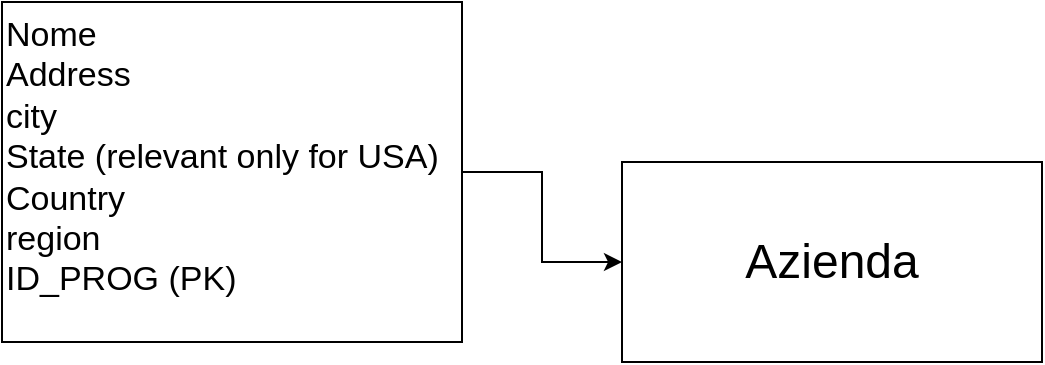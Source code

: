 <mxfile version="15.7.3" type="device"><diagram id="JfaGgTtj0OYk9Wliw-nd" name="Pagina-1"><mxGraphModel dx="1038" dy="641" grid="1" gridSize="10" guides="1" tooltips="1" connect="1" arrows="1" fold="1" page="1" pageScale="1" pageWidth="1169" pageHeight="827" math="0" shadow="0"><root><mxCell id="0"/><mxCell id="1" parent="0"/><mxCell id="40npYL84uznIqUC5Pxym-1" value="Azienda" style="rounded=0;whiteSpace=wrap;html=1;fontSize=24;" vertex="1" parent="1"><mxGeometry x="380" y="200" width="210" height="100" as="geometry"/></mxCell><mxCell id="40npYL84uznIqUC5Pxym-4" style="edgeStyle=orthogonalEdgeStyle;rounded=0;orthogonalLoop=1;jettySize=auto;html=1;exitX=1;exitY=0.5;exitDx=0;exitDy=0;fontSize=17;" edge="1" parent="1" source="40npYL84uznIqUC5Pxym-3" target="40npYL84uznIqUC5Pxym-1"><mxGeometry relative="1" as="geometry"/></mxCell><mxCell id="40npYL84uznIqUC5Pxym-3" value="Nome&lt;br style=&quot;font-size: 17px&quot;&gt;Address&lt;br style=&quot;font-size: 17px&quot;&gt;city&lt;br style=&quot;font-size: 17px&quot;&gt;State (relevant only for USA)&lt;br&gt;Country&lt;br&gt;region&lt;br&gt;ID_PROG (PK)" style="text;html=1;strokeColor=default;fillColor=none;align=left;verticalAlign=top;whiteSpace=wrap;rounded=0;fontSize=17;" vertex="1" parent="1"><mxGeometry x="70" y="120" width="230" height="170" as="geometry"/></mxCell></root></mxGraphModel></diagram></mxfile>